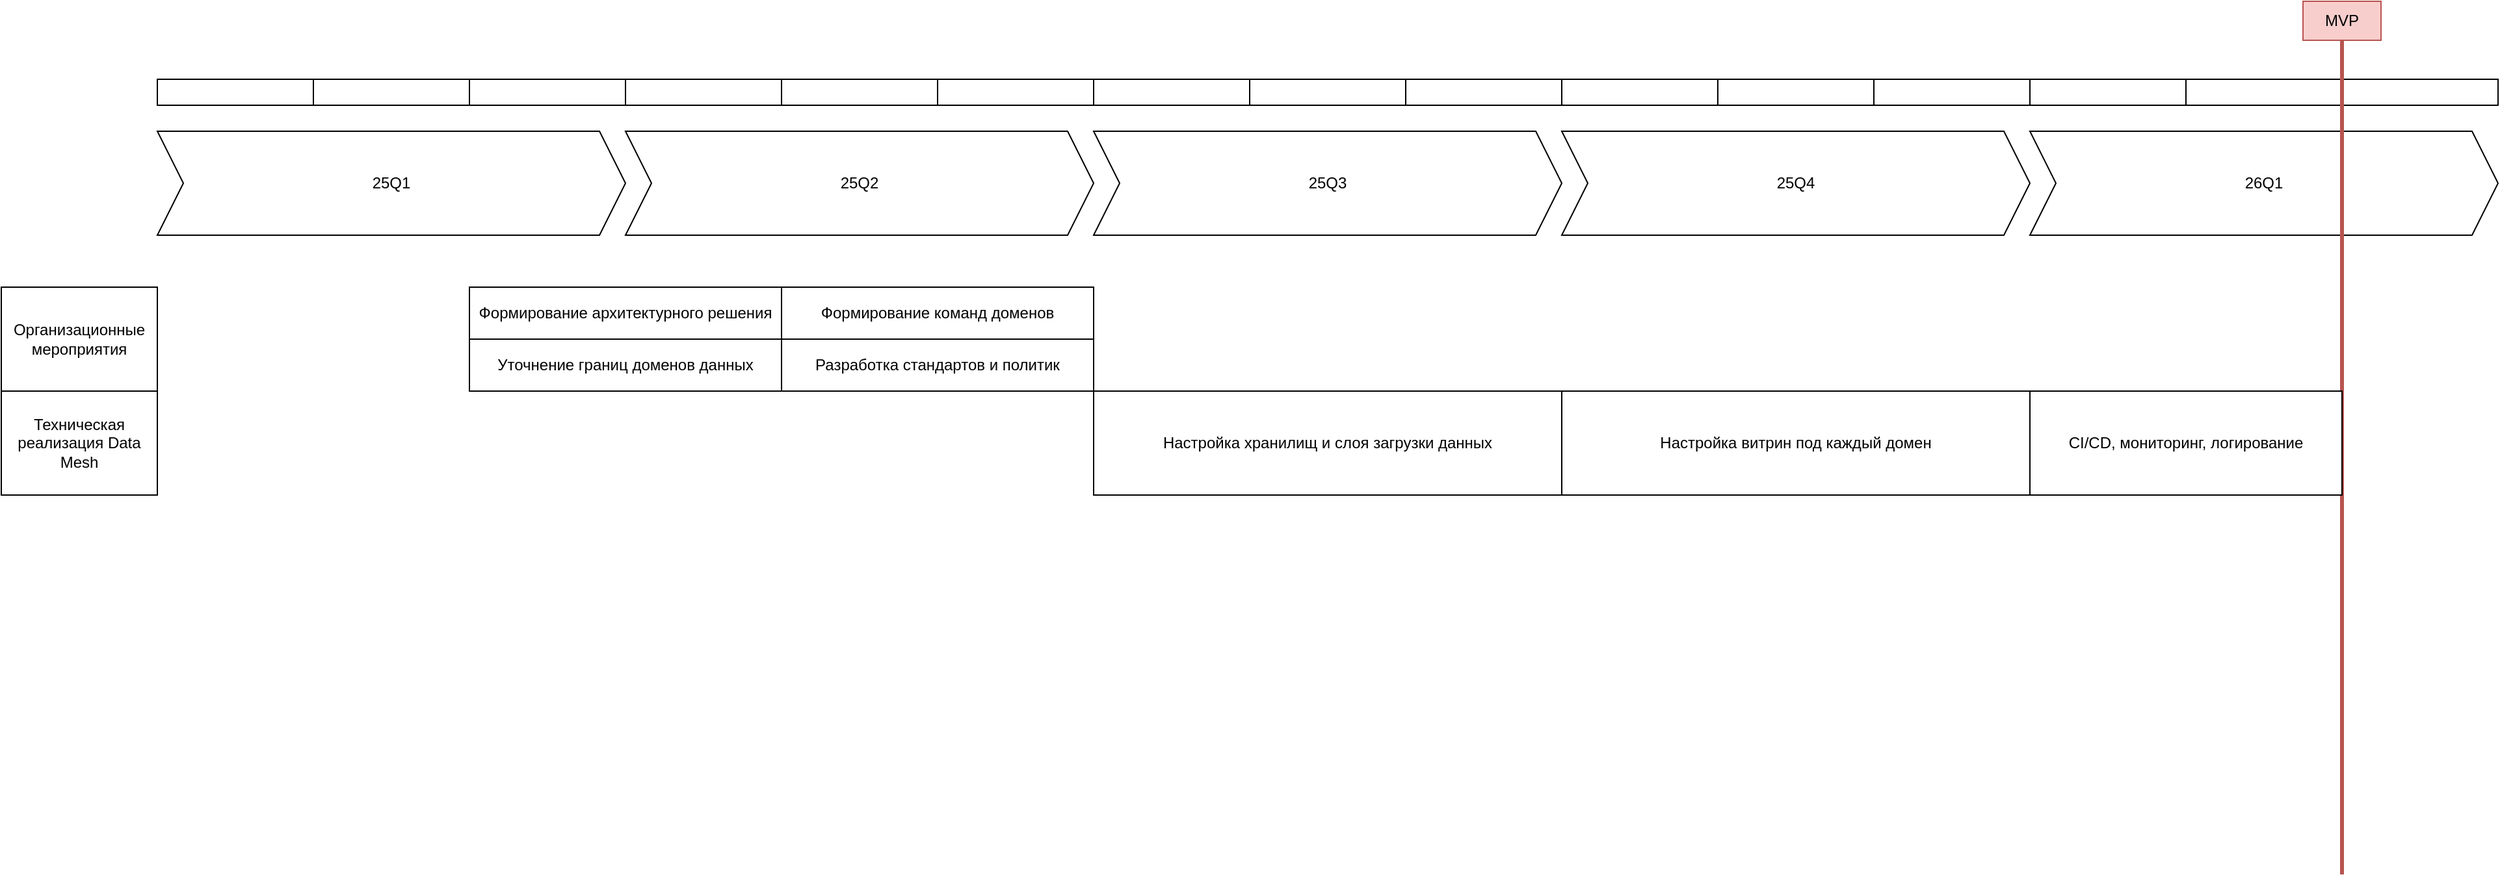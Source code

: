 <mxfile version="20.5.3" type="embed"><diagram id="23iRSUPoRavnBvh4doch" name="roadmap"><mxGraphModel dx="1107" dy="733" grid="1" gridSize="10" guides="1" tooltips="1" connect="1" arrows="1" fold="1" page="1" pageScale="1" pageWidth="827" pageHeight="1169" math="0" shadow="0"><root><mxCell id="0"/><mxCell id="1" parent="0"/><mxCell id="3" value="25Q1" style="shape=step;perimeter=stepPerimeter;whiteSpace=wrap;html=1;fixedSize=1;" vertex="1" parent="1"><mxGeometry x="200" y="160" width="360" height="80" as="geometry"/></mxCell><mxCell id="4" value="25Q2" style="shape=step;perimeter=stepPerimeter;whiteSpace=wrap;html=1;fixedSize=1;" vertex="1" parent="1"><mxGeometry x="560" y="160" width="360" height="80" as="geometry"/></mxCell><mxCell id="5" value="25Q3" style="shape=step;perimeter=stepPerimeter;whiteSpace=wrap;html=1;fixedSize=1;" vertex="1" parent="1"><mxGeometry x="920" y="160" width="360" height="80" as="geometry"/></mxCell><mxCell id="6" value="25Q4" style="shape=step;perimeter=stepPerimeter;whiteSpace=wrap;html=1;fixedSize=1;" vertex="1" parent="1"><mxGeometry x="1280" y="160" width="360" height="80" as="geometry"/></mxCell><mxCell id="7" value="Техническая реализация Data Mesh" style="rounded=0;whiteSpace=wrap;html=1;" vertex="1" parent="1"><mxGeometry x="80" y="360" width="120" height="80" as="geometry"/></mxCell><mxCell id="11" value="Формирование команд доменов" style="rounded=0;whiteSpace=wrap;html=1;" vertex="1" parent="1"><mxGeometry x="680" y="280" width="240" height="40" as="geometry"/></mxCell><mxCell id="13" value="" style="rounded=0;whiteSpace=wrap;html=1;" vertex="1" parent="1"><mxGeometry x="200" y="120" width="120" height="20" as="geometry"/></mxCell><mxCell id="14" value="" style="rounded=0;whiteSpace=wrap;html=1;" vertex="1" parent="1"><mxGeometry x="320" y="120" width="120" height="20" as="geometry"/></mxCell><mxCell id="15" value="" style="rounded=0;whiteSpace=wrap;html=1;" vertex="1" parent="1"><mxGeometry x="440" y="120" width="120" height="20" as="geometry"/></mxCell><mxCell id="16" value="" style="rounded=0;whiteSpace=wrap;html=1;" vertex="1" parent="1"><mxGeometry x="560" y="120" width="120" height="20" as="geometry"/></mxCell><mxCell id="17" value="" style="rounded=0;whiteSpace=wrap;html=1;" vertex="1" parent="1"><mxGeometry x="680" y="120" width="120" height="20" as="geometry"/></mxCell><mxCell id="18" value="" style="rounded=0;whiteSpace=wrap;html=1;" vertex="1" parent="1"><mxGeometry x="800" y="120" width="120" height="20" as="geometry"/></mxCell><mxCell id="24" value="Разработка стандартов и политик" style="rounded=0;whiteSpace=wrap;html=1;" vertex="1" parent="1"><mxGeometry x="680" y="320" width="240" height="40" as="geometry"/></mxCell><mxCell id="25" value="" style="rounded=0;whiteSpace=wrap;html=1;" vertex="1" parent="1"><mxGeometry x="920" y="120" width="120" height="20" as="geometry"/></mxCell><mxCell id="26" value="" style="rounded=0;whiteSpace=wrap;html=1;" vertex="1" parent="1"><mxGeometry x="1040" y="120" width="120" height="20" as="geometry"/></mxCell><mxCell id="27" value="" style="rounded=0;whiteSpace=wrap;html=1;" vertex="1" parent="1"><mxGeometry x="1160" y="120" width="120" height="20" as="geometry"/></mxCell><mxCell id="28" value="" style="rounded=0;whiteSpace=wrap;html=1;" vertex="1" parent="1"><mxGeometry x="1280" y="120" width="120" height="20" as="geometry"/></mxCell><mxCell id="29" value="" style="rounded=0;whiteSpace=wrap;html=1;" vertex="1" parent="1"><mxGeometry x="1400" y="120" width="120" height="20" as="geometry"/></mxCell><mxCell id="30" value="" style="rounded=0;whiteSpace=wrap;html=1;" vertex="1" parent="1"><mxGeometry x="1520" y="120" width="120" height="20" as="geometry"/></mxCell><mxCell id="32" value="MVP" style="text;html=1;strokeColor=#b85450;fillColor=#f8cecc;align=center;verticalAlign=middle;whiteSpace=wrap;rounded=0;fontSize=12;" vertex="1" parent="1"><mxGeometry x="1850" y="60" width="60" height="30" as="geometry"/></mxCell><mxCell id="33" value="Организационные мероприятия" style="rounded=0;whiteSpace=wrap;html=1;" vertex="1" parent="1"><mxGeometry x="80" y="280" width="120" height="80" as="geometry"/></mxCell><mxCell id="34" value="26Q1" style="shape=step;perimeter=stepPerimeter;whiteSpace=wrap;html=1;fixedSize=1;" vertex="1" parent="1"><mxGeometry x="1640" y="160" width="360" height="80" as="geometry"/></mxCell><mxCell id="35" value="" style="rounded=0;whiteSpace=wrap;html=1;" vertex="1" parent="1"><mxGeometry x="1640" y="120" width="120" height="20" as="geometry"/></mxCell><mxCell id="36" value="" style="rounded=0;whiteSpace=wrap;html=1;" vertex="1" parent="1"><mxGeometry x="1760" y="120" width="120" height="20" as="geometry"/></mxCell><mxCell id="37" value="" style="rounded=0;whiteSpace=wrap;html=1;" vertex="1" parent="1"><mxGeometry x="1880" y="120" width="120" height="20" as="geometry"/></mxCell><mxCell id="31" value="" style="endArrow=none;html=1;rounded=0;fontSize=12;strokeWidth=3;strokeColor=#b85450;fillColor=#f8cecc;" edge="1" parent="1"><mxGeometry width="50" height="50" relative="1" as="geometry"><mxPoint x="1880" y="732" as="sourcePoint"/><mxPoint x="1880" y="90" as="targetPoint"/></mxGeometry></mxCell><mxCell id="39" value="Настройка хранилищ и слоя загрузки данных" style="rounded=0;whiteSpace=wrap;html=1;" vertex="1" parent="1"><mxGeometry x="920" y="360" width="360" height="80" as="geometry"/></mxCell><mxCell id="40" value="CI/CD, мониторинг, логирование" style="rounded=0;whiteSpace=wrap;html=1;" vertex="1" parent="1"><mxGeometry x="1640" y="360" width="240" height="80" as="geometry"/></mxCell><mxCell id="41" value="Формирование архитектурного решения" style="rounded=0;whiteSpace=wrap;html=1;" vertex="1" parent="1"><mxGeometry x="440" y="280" width="240" height="40" as="geometry"/></mxCell><mxCell id="42" value="Уточнение границ доменов данных" style="rounded=0;whiteSpace=wrap;html=1;" vertex="1" parent="1"><mxGeometry x="440" y="320" width="240" height="40" as="geometry"/></mxCell><mxCell id="43" value="Настройка витрин под каждый домен" style="rounded=0;whiteSpace=wrap;html=1;" vertex="1" parent="1"><mxGeometry x="1280" y="360" width="360" height="80" as="geometry"/></mxCell></root></mxGraphModel></diagram></mxfile>